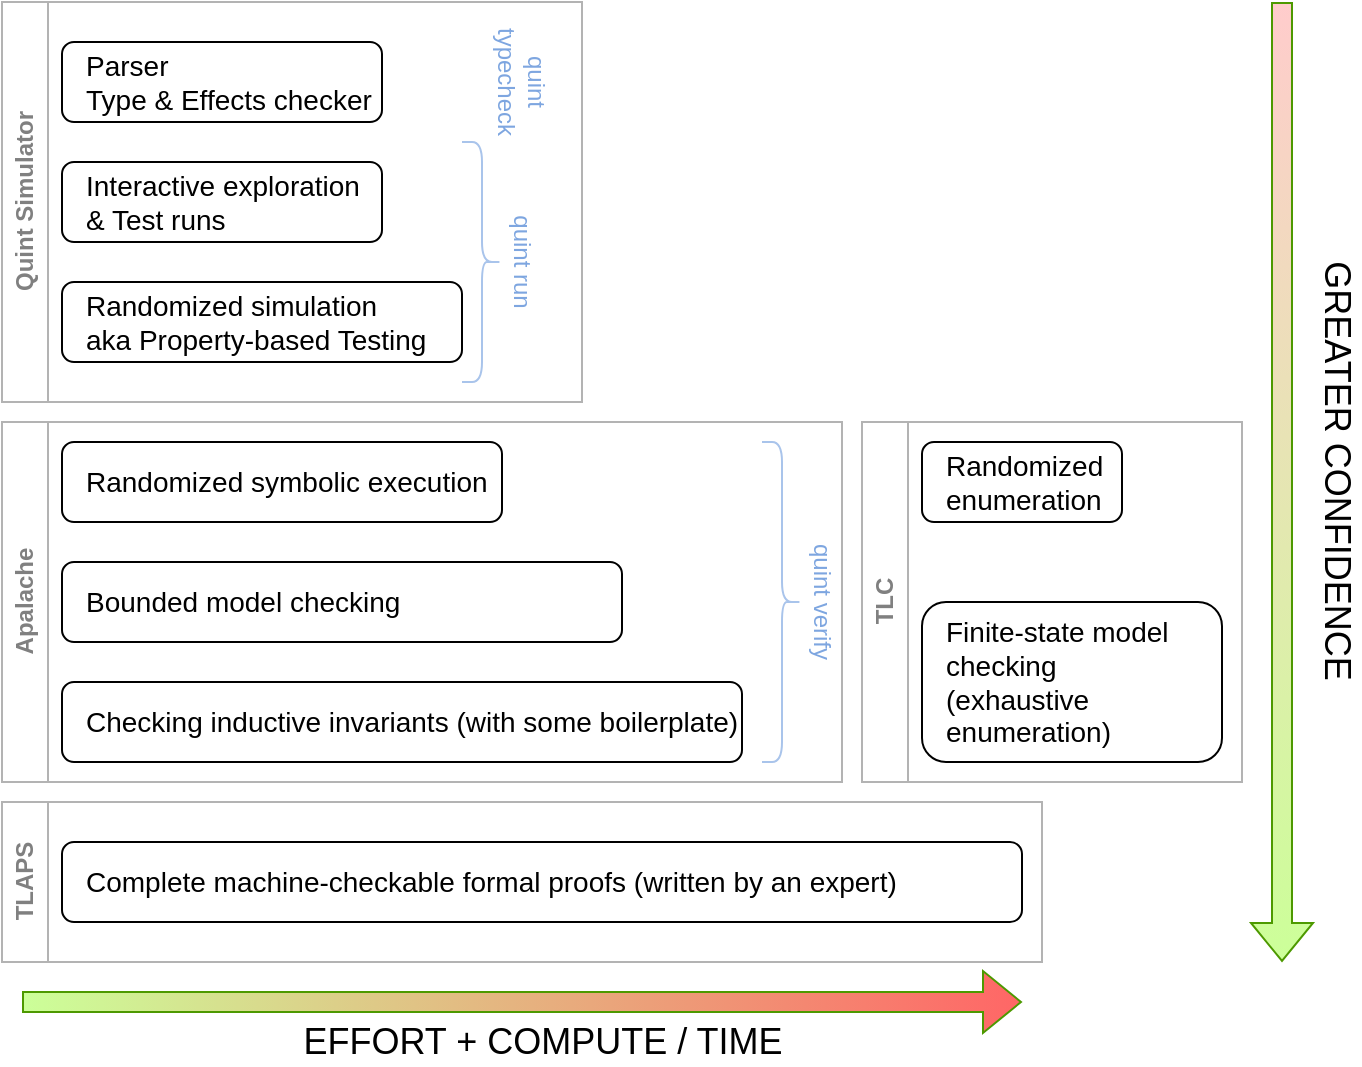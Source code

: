 <mxfile version="24.6.4" type="device" pages="2">
  <diagram name="Page-1" id="x3AHU2q4Q6_sJNELVDLU">
    <mxGraphModel dx="869" dy="444" grid="1" gridSize="10" guides="1" tooltips="1" connect="1" arrows="1" fold="1" page="1" pageScale="1" pageWidth="827" pageHeight="1169" math="0" shadow="0">
      <root>
        <mxCell id="0" />
        <mxCell id="1" parent="0" />
        <mxCell id="OzeTVYTF-CJIB7F1qwKY-2" value="&lt;span style=&quot;font-size: 14px;&quot;&gt;Randomized simulation&lt;/span&gt;&lt;div&gt;&lt;span style=&quot;font-size: 14px;&quot;&gt;aka Property-based Testing&lt;/span&gt;&lt;/div&gt;" style="rounded=1;whiteSpace=wrap;html=1;align=left;spacingLeft=10;" vertex="1" parent="1">
          <mxGeometry x="160" y="200" width="200" height="40" as="geometry" />
        </mxCell>
        <mxCell id="OzeTVYTF-CJIB7F1qwKY-3" value="&lt;span style=&quot;font-size: 14px;&quot;&gt;Randomized symbolic execution&lt;/span&gt;" style="rounded=1;whiteSpace=wrap;html=1;align=left;spacingLeft=10;" vertex="1" parent="1">
          <mxGeometry x="160" y="280" width="220" height="40" as="geometry" />
        </mxCell>
        <mxCell id="OzeTVYTF-CJIB7F1qwKY-11" value="" style="shape=flexArrow;endArrow=classic;html=1;rounded=0;fillColor=#FFCCCC;strokeColor=#4D9900;gradientColor=#CCFF99;" edge="1" parent="1">
          <mxGeometry width="50" height="50" relative="1" as="geometry">
            <mxPoint x="770" y="60" as="sourcePoint" />
            <mxPoint x="770" y="540" as="targetPoint" />
          </mxGeometry>
        </mxCell>
        <mxCell id="OzeTVYTF-CJIB7F1qwKY-12" value="GREATER CONFIDENCE" style="edgeLabel;html=1;align=center;verticalAlign=middle;resizable=0;points=[];rotation=90;fontSize=18;" vertex="1" connectable="0" parent="OzeTVYTF-CJIB7F1qwKY-11">
          <mxGeometry x="-0.077" y="5" relative="1" as="geometry">
            <mxPoint x="23" y="12" as="offset" />
          </mxGeometry>
        </mxCell>
        <mxCell id="OzeTVYTF-CJIB7F1qwKY-14" value="Apalache" style="swimlane;horizontal=0;whiteSpace=wrap;html=1;strokeColor=#B3B3B3;fontColor=#808080;" vertex="1" parent="1">
          <mxGeometry x="130" y="270" width="420" height="180" as="geometry" />
        </mxCell>
        <mxCell id="OzeTVYTF-CJIB7F1qwKY-4" value="&lt;span style=&quot;font-size: 14px;&quot;&gt;Bounded model checking&lt;/span&gt;" style="rounded=1;whiteSpace=wrap;html=1;align=left;spacingLeft=10;" vertex="1" parent="OzeTVYTF-CJIB7F1qwKY-14">
          <mxGeometry x="30" y="70" width="280" height="40" as="geometry" />
        </mxCell>
        <mxCell id="OzeTVYTF-CJIB7F1qwKY-5" value="&lt;font style=&quot;font-size: 14px;&quot;&gt;Checking inductive invariants (with some boilerplate)&lt;/font&gt;" style="rounded=1;whiteSpace=wrap;html=1;align=left;spacingLeft=10;" vertex="1" parent="OzeTVYTF-CJIB7F1qwKY-14">
          <mxGeometry x="30" y="130" width="340" height="40" as="geometry" />
        </mxCell>
        <mxCell id="OzeTVYTF-CJIB7F1qwKY-18" value="" style="shape=curlyBracket;whiteSpace=wrap;html=1;rounded=1;flipH=1;labelPosition=right;verticalLabelPosition=middle;align=left;verticalAlign=middle;fontColor=#999999;strokeColor=#A9C4EB;" vertex="1" parent="OzeTVYTF-CJIB7F1qwKY-14">
          <mxGeometry x="380" y="10" width="20" height="160" as="geometry" />
        </mxCell>
        <mxCell id="OzeTVYTF-CJIB7F1qwKY-20" value="&lt;font color=&quot;#7ea6e0&quot;&gt;quint verify&lt;/font&gt;" style="text;html=1;align=center;verticalAlign=middle;whiteSpace=wrap;rounded=0;rotation=90;" vertex="1" parent="OzeTVYTF-CJIB7F1qwKY-14">
          <mxGeometry x="370" y="75" width="80" height="30" as="geometry" />
        </mxCell>
        <mxCell id="OzeTVYTF-CJIB7F1qwKY-15" value="Quint Simulator" style="swimlane;horizontal=0;whiteSpace=wrap;html=1;strokeColor=#B3B3B3;fontColor=#808080;" vertex="1" parent="1">
          <mxGeometry x="130" y="60" width="290" height="200" as="geometry">
            <mxRectangle x="130" y="110" width="40" height="110" as="alternateBounds" />
          </mxGeometry>
        </mxCell>
        <mxCell id="OzeTVYTF-CJIB7F1qwKY-1" value="&lt;span style=&quot;font-size: 14px;&quot;&gt;Parser&lt;/span&gt;&lt;div&gt;&lt;span style=&quot;font-size: 14px;&quot;&gt;Type &amp;amp; Effects checker&lt;/span&gt;&lt;/div&gt;" style="rounded=1;whiteSpace=wrap;html=1;align=left;spacingLeft=10;" vertex="1" parent="OzeTVYTF-CJIB7F1qwKY-15">
          <mxGeometry x="30" y="20" width="160" height="40" as="geometry" />
        </mxCell>
        <mxCell id="OzeTVYTF-CJIB7F1qwKY-16" value="&lt;font style=&quot;font-size: 14px;&quot;&gt;Interactive exploration&lt;/font&gt;&lt;div&gt;&lt;font style=&quot;font-size: 14px;&quot;&gt;&amp;amp; Test runs&lt;/font&gt;&lt;/div&gt;" style="rounded=1;whiteSpace=wrap;html=1;align=left;spacingLeft=10;" vertex="1" parent="OzeTVYTF-CJIB7F1qwKY-15">
          <mxGeometry x="30" y="80" width="160" height="40" as="geometry" />
        </mxCell>
        <mxCell id="OzeTVYTF-CJIB7F1qwKY-17" value="" style="shape=curlyBracket;whiteSpace=wrap;html=1;rounded=1;flipH=1;labelPosition=right;verticalLabelPosition=middle;align=left;verticalAlign=middle;fontColor=#999999;strokeColor=#A9C4EB;" vertex="1" parent="OzeTVYTF-CJIB7F1qwKY-15">
          <mxGeometry x="230" y="70" width="20" height="120" as="geometry" />
        </mxCell>
        <mxCell id="OzeTVYTF-CJIB7F1qwKY-19" value="&lt;font color=&quot;#7ea6e0&quot;&gt;quint run&lt;/font&gt;" style="text;html=1;align=center;verticalAlign=middle;whiteSpace=wrap;rounded=0;rotation=90;" vertex="1" parent="OzeTVYTF-CJIB7F1qwKY-15">
          <mxGeometry x="230" y="115" width="60" height="30" as="geometry" />
        </mxCell>
        <mxCell id="OzeTVYTF-CJIB7F1qwKY-27" value="&lt;font color=&quot;#7ea6e0&quot;&gt;quint typecheck&lt;/font&gt;" style="text;html=1;align=center;verticalAlign=middle;whiteSpace=wrap;rounded=0;rotation=90;" vertex="1" parent="OzeTVYTF-CJIB7F1qwKY-15">
          <mxGeometry x="230" y="25" width="60" height="30" as="geometry" />
        </mxCell>
        <mxCell id="OzeTVYTF-CJIB7F1qwKY-21" value="&lt;span style=&quot;font-size: 14px;&quot;&gt;Complete machine-checkable formal proofs (written by an expert)&lt;/span&gt;" style="rounded=1;whiteSpace=wrap;html=1;align=left;spacingLeft=10;" vertex="1" parent="1">
          <mxGeometry x="160" y="480" width="480" height="40" as="geometry" />
        </mxCell>
        <mxCell id="OzeTVYTF-CJIB7F1qwKY-22" value="TLAPS" style="swimlane;horizontal=0;whiteSpace=wrap;html=1;strokeColor=#B3B3B3;fontColor=#808080;" vertex="1" parent="1">
          <mxGeometry x="130" y="460" width="520" height="80" as="geometry" />
        </mxCell>
        <mxCell id="OzeTVYTF-CJIB7F1qwKY-28" value="" style="shape=flexArrow;endArrow=classic;html=1;rounded=0;fillColor=#FF6666;strokeColor=#4D9900;gradientColor=#CCFF99;gradientDirection=west;" edge="1" parent="1">
          <mxGeometry width="50" height="50" relative="1" as="geometry">
            <mxPoint x="140" y="560" as="sourcePoint" />
            <mxPoint x="640" y="560" as="targetPoint" />
          </mxGeometry>
        </mxCell>
        <mxCell id="OzeTVYTF-CJIB7F1qwKY-29" value="EFFORT + COMPUTE / TIME" style="edgeLabel;html=1;align=center;verticalAlign=middle;resizable=0;points=[];rotation=0;fontSize=18;" vertex="1" connectable="0" parent="OzeTVYTF-CJIB7F1qwKY-28">
          <mxGeometry x="-0.077" y="5" relative="1" as="geometry">
            <mxPoint x="29" y="25" as="offset" />
          </mxGeometry>
        </mxCell>
        <mxCell id="OzeTVYTF-CJIB7F1qwKY-30" value="TLC" style="swimlane;horizontal=0;whiteSpace=wrap;html=1;strokeColor=#B3B3B3;fontColor=#808080;" vertex="1" parent="1">
          <mxGeometry x="560" y="270" width="190" height="180" as="geometry" />
        </mxCell>
        <mxCell id="OzeTVYTF-CJIB7F1qwKY-31" value="&lt;span style=&quot;font-size: 14px;&quot;&gt;Randomized&lt;/span&gt;&lt;div&gt;&lt;span style=&quot;font-size: 14px;&quot;&gt;enumeration&lt;/span&gt;&lt;/div&gt;" style="rounded=1;whiteSpace=wrap;html=1;align=left;spacingLeft=10;" vertex="1" parent="OzeTVYTF-CJIB7F1qwKY-30">
          <mxGeometry x="30" y="10" width="100" height="40" as="geometry" />
        </mxCell>
        <mxCell id="OzeTVYTF-CJIB7F1qwKY-32" value="&lt;div&gt;&lt;span style=&quot;font-size: 14px;&quot;&gt;Finite-state model checking&lt;/span&gt;&lt;/div&gt;&lt;div&gt;&lt;span style=&quot;font-size: 14px;&quot;&gt;(exhaustive enumeration)&lt;/span&gt;&lt;/div&gt;" style="rounded=1;whiteSpace=wrap;html=1;align=left;spacingLeft=10;" vertex="1" parent="OzeTVYTF-CJIB7F1qwKY-30">
          <mxGeometry x="30" y="90" width="150" height="80" as="geometry" />
        </mxCell>
      </root>
    </mxGraphModel>
  </diagram>
  <diagram id="NV-H_fDKxa6srls5Hkrf" name="Page-2">
    <mxGraphModel dx="1434" dy="733" grid="1" gridSize="10" guides="1" tooltips="1" connect="1" arrows="1" fold="1" page="1" pageScale="1" pageWidth="827" pageHeight="1169" math="0" shadow="0">
      <root>
        <mxCell id="0" />
        <mxCell id="1" parent="0" />
        <mxCell id="7muq7BeH3n2kPKs7xpSz-1" value="" style="endArrow=none;html=1;rounded=0;" edge="1" parent="1">
          <mxGeometry width="50" height="50" relative="1" as="geometry">
            <mxPoint x="80" y="120" as="sourcePoint" />
            <mxPoint x="760" y="120" as="targetPoint" />
          </mxGeometry>
        </mxCell>
        <mxCell id="7muq7BeH3n2kPKs7xpSz-2" value="" style="endArrow=none;html=1;rounded=0;" edge="1" parent="1">
          <mxGeometry width="50" height="50" relative="1" as="geometry">
            <mxPoint x="80" y="200" as="sourcePoint" />
            <mxPoint x="760" y="200" as="targetPoint" />
          </mxGeometry>
        </mxCell>
        <mxCell id="7muq7BeH3n2kPKs7xpSz-3" value="" style="endArrow=none;html=1;rounded=0;" edge="1" parent="1">
          <mxGeometry width="50" height="50" relative="1" as="geometry">
            <mxPoint x="760" y="280" as="sourcePoint" />
            <mxPoint x="760" y="280" as="targetPoint" />
          </mxGeometry>
        </mxCell>
        <mxCell id="7muq7BeH3n2kPKs7xpSz-4" value="" style="endArrow=none;html=1;rounded=0;" edge="1" parent="1">
          <mxGeometry width="50" height="50" relative="1" as="geometry">
            <mxPoint x="80" y="360" as="sourcePoint" />
            <mxPoint x="760" y="360" as="targetPoint" />
          </mxGeometry>
        </mxCell>
        <mxCell id="7muq7BeH3n2kPKs7xpSz-5" value="" style="endArrow=none;html=1;rounded=0;" edge="1" parent="1">
          <mxGeometry width="50" height="50" relative="1" as="geometry">
            <mxPoint x="80" y="440" as="sourcePoint" />
            <mxPoint x="760" y="440" as="targetPoint" />
          </mxGeometry>
        </mxCell>
        <mxCell id="7muq7BeH3n2kPKs7xpSz-8" value="&lt;font style=&quot;font-size: 20px;&quot;&gt;n1&lt;/font&gt;" style="text;html=1;align=center;verticalAlign=middle;whiteSpace=wrap;rounded=0;" vertex="1" parent="1">
          <mxGeometry x="20" y="100" width="60" height="30" as="geometry" />
        </mxCell>
        <mxCell id="7muq7BeH3n2kPKs7xpSz-9" value="&lt;font style=&quot;font-size: 20px;&quot;&gt;n2&lt;/font&gt;" style="text;html=1;align=center;verticalAlign=middle;whiteSpace=wrap;rounded=0;" vertex="1" parent="1">
          <mxGeometry x="20" y="180" width="60" height="30" as="geometry" />
        </mxCell>
        <mxCell id="7muq7BeH3n2kPKs7xpSz-10" value="&lt;font style=&quot;font-size: 20px;&quot;&gt;n3&lt;/font&gt;" style="text;html=1;align=center;verticalAlign=middle;whiteSpace=wrap;rounded=0;" vertex="1" parent="1">
          <mxGeometry x="20" y="260" width="60" height="30" as="geometry" />
        </mxCell>
        <mxCell id="7muq7BeH3n2kPKs7xpSz-11" value="&lt;font style=&quot;font-size: 20px;&quot;&gt;n4&lt;/font&gt;" style="text;html=1;align=center;verticalAlign=middle;whiteSpace=wrap;rounded=0;" vertex="1" parent="1">
          <mxGeometry x="20" y="340" width="60" height="30" as="geometry" />
        </mxCell>
        <mxCell id="7muq7BeH3n2kPKs7xpSz-12" value="&lt;font style=&quot;font-size: 20px;&quot;&gt;n5&lt;/font&gt;" style="text;html=1;align=center;verticalAlign=middle;whiteSpace=wrap;rounded=0;fontColor=#CC0000;" vertex="1" parent="1">
          <mxGeometry x="20" y="420" width="60" height="30" as="geometry" />
        </mxCell>
        <mxCell id="7muq7BeH3n2kPKs7xpSz-14" value="" style="endArrow=classic;html=1;rounded=0;strokeWidth=2;fillColor=#008a00;strokeColor=#005700;" edge="1" parent="1">
          <mxGeometry width="50" height="50" relative="1" as="geometry">
            <mxPoint x="90" y="120" as="sourcePoint" />
            <mxPoint x="160" y="360" as="targetPoint" />
          </mxGeometry>
        </mxCell>
        <mxCell id="7muq7BeH3n2kPKs7xpSz-15" value="Proposal(0, val_b1, ...)" style="text;html=1;align=center;verticalAlign=middle;whiteSpace=wrap;rounded=0;fontSize=15;" vertex="1" parent="1">
          <mxGeometry x="160" y="310" width="160" height="30" as="geometry" />
        </mxCell>
        <mxCell id="7muq7BeH3n2kPKs7xpSz-16" value="" style="endArrow=classic;html=1;rounded=0;fillColor=#0050ef;strokeColor=#001DBC;strokeWidth=2;" edge="1" parent="1">
          <mxGeometry width="50" height="50" relative="1" as="geometry">
            <mxPoint x="160" y="360" as="sourcePoint" />
            <mxPoint x="450" y="440" as="targetPoint" />
            <Array as="points">
              <mxPoint x="170" y="420" />
            </Array>
          </mxGeometry>
        </mxCell>
        <mxCell id="7muq7BeH3n2kPKs7xpSz-17" value="Commit(0, 1, val_b1)" style="text;html=1;align=center;verticalAlign=middle;whiteSpace=wrap;rounded=0;fontSize=15;" vertex="1" parent="1">
          <mxGeometry x="160" y="380" width="160" height="30" as="geometry" />
        </mxCell>
        <mxCell id="7muq7BeH3n2kPKs7xpSz-18" value="" style="endArrow=none;html=1;rounded=0;" edge="1" parent="1">
          <mxGeometry width="50" height="50" relative="1" as="geometry">
            <mxPoint x="80" y="40" as="sourcePoint" />
            <mxPoint x="760" y="40" as="targetPoint" />
          </mxGeometry>
        </mxCell>
        <mxCell id="7muq7BeH3n2kPKs7xpSz-19" value="&lt;font style=&quot;font-size: 20px;&quot;&gt;n0&lt;/font&gt;" style="text;html=1;align=center;verticalAlign=middle;whiteSpace=wrap;rounded=0;" vertex="1" parent="1">
          <mxGeometry x="20" y="20" width="60" height="30" as="geometry" />
        </mxCell>
        <mxCell id="7muq7BeH3n2kPKs7xpSz-20" value="" style="endArrow=classic;html=1;rounded=0;strokeWidth=2;fillColor=#008a00;strokeColor=#005700;" edge="1" parent="1">
          <mxGeometry width="50" height="50" relative="1" as="geometry">
            <mxPoint x="90" y="120" as="sourcePoint" />
            <mxPoint x="240" y="40" as="targetPoint" />
          </mxGeometry>
        </mxCell>
        <mxCell id="7muq7BeH3n2kPKs7xpSz-21" value="Proposal(0, val_b1, ...)" style="text;html=1;align=center;verticalAlign=middle;whiteSpace=wrap;rounded=0;fontSize=15;" vertex="1" parent="1">
          <mxGeometry x="150" y="80" width="160" height="30" as="geometry" />
        </mxCell>
        <mxCell id="7muq7BeH3n2kPKs7xpSz-23" value="Commit(0, 1, val_b1)" style="text;html=1;align=center;verticalAlign=middle;whiteSpace=wrap;rounded=0;fontSize=15;" vertex="1" parent="1">
          <mxGeometry x="300" y="380" width="160" height="30" as="geometry" />
        </mxCell>
        <mxCell id="7muq7BeH3n2kPKs7xpSz-25" value="" style="curved=1;endArrow=classic;html=1;rounded=0;fillColor=#008a00;strokeColor=#005700;strokeWidth=2;" edge="1" parent="1">
          <mxGeometry width="50" height="50" relative="1" as="geometry">
            <mxPoint x="90" y="120" as="sourcePoint" />
            <mxPoint x="320" y="120" as="targetPoint" />
            <Array as="points">
              <mxPoint x="150" y="150" />
              <mxPoint x="180" y="150" />
              <mxPoint x="240" y="150" />
              <mxPoint x="280" y="150" />
            </Array>
          </mxGeometry>
        </mxCell>
        <mxCell id="7muq7BeH3n2kPKs7xpSz-26" value="Proposal(0, val_b1, ...)" style="text;html=1;align=center;verticalAlign=middle;whiteSpace=wrap;rounded=0;fontSize=15;" vertex="1" parent="1">
          <mxGeometry x="200" y="150" width="160" height="30" as="geometry" />
        </mxCell>
        <mxCell id="7muq7BeH3n2kPKs7xpSz-27" value="" style="endArrow=classic;html=1;rounded=0;fillColor=#0050ef;strokeColor=#001DBC;strokeWidth=2;" edge="1" parent="1">
          <mxGeometry width="50" height="50" relative="1" as="geometry">
            <mxPoint x="320" y="120" as="sourcePoint" />
            <mxPoint x="470" y="440" as="targetPoint" />
            <Array as="points">
              <mxPoint x="450" y="240" />
            </Array>
          </mxGeometry>
        </mxCell>
        <mxCell id="7muq7BeH3n2kPKs7xpSz-28" value="Commit(0, 1, val_b1)" style="text;html=1;align=center;verticalAlign=middle;whiteSpace=wrap;rounded=0;fontSize=15;" vertex="1" parent="1">
          <mxGeometry x="290" y="400" width="160" height="30" as="geometry" />
        </mxCell>
        <mxCell id="7muq7BeH3n2kPKs7xpSz-29" value="" style="endArrow=classic;html=1;rounded=0;fillColor=#008a00;strokeColor=#005700;strokeWidth=2;" edge="1" parent="1">
          <mxGeometry width="50" height="50" relative="1" as="geometry">
            <mxPoint x="90" y="120" as="sourcePoint" />
            <mxPoint x="400" y="280" as="targetPoint" />
          </mxGeometry>
        </mxCell>
        <mxCell id="7muq7BeH3n2kPKs7xpSz-30" value="Proposal(0, val_b1, ...)" style="text;html=1;align=center;verticalAlign=middle;whiteSpace=wrap;rounded=0;fontSize=15;" vertex="1" parent="1">
          <mxGeometry x="140" y="220" width="160" height="30" as="geometry" />
        </mxCell>
        <mxCell id="7muq7BeH3n2kPKs7xpSz-32" value="" style="endArrow=classic;html=1;rounded=0;fillColor=#0050ef;strokeColor=#001DBC;strokeWidth=2;" edge="1" parent="1">
          <mxGeometry width="50" height="50" relative="1" as="geometry">
            <mxPoint x="400" y="280" as="sourcePoint" />
            <mxPoint x="460" y="440" as="targetPoint" />
            <Array as="points">
              <mxPoint x="440" y="300" />
            </Array>
          </mxGeometry>
        </mxCell>
        <mxCell id="7muq7BeH3n2kPKs7xpSz-33" value="Commit(0, 1, val_b1)" style="text;html=1;align=center;verticalAlign=middle;whiteSpace=wrap;rounded=0;fontSize=15;" vertex="1" parent="1">
          <mxGeometry x="160" y="360" width="160" height="30" as="geometry" />
        </mxCell>
        <mxCell id="7muq7BeH3n2kPKs7xpSz-35" value="" style="endArrow=classic;html=1;rounded=0;fillColor=#0050ef;strokeColor=#001DBC;strokeWidth=2;" edge="1" parent="1">
          <mxGeometry width="50" height="50" relative="1" as="geometry">
            <mxPoint x="240" y="40" as="sourcePoint" />
            <mxPoint x="480" y="440" as="targetPoint" />
            <Array as="points">
              <mxPoint x="400" y="70" />
              <mxPoint x="470" y="240" />
            </Array>
          </mxGeometry>
        </mxCell>
        <mxCell id="7muq7BeH3n2kPKs7xpSz-36" value="" style="endArrow=classic;html=1;rounded=0;fillColor=#fa6800;strokeColor=#C73500;strokeWidth=2;" edge="1" parent="1">
          <mxGeometry width="50" height="50" relative="1" as="geometry">
            <mxPoint x="490" y="440" as="sourcePoint" />
            <mxPoint x="560" y="360" as="targetPoint" />
          </mxGeometry>
        </mxCell>
        <mxCell id="7muq7BeH3n2kPKs7xpSz-37" value="NewView({&lt;div&gt;&amp;nbsp; justification: CommitQC({&lt;div&gt;&amp;nbsp; &amp;nbsp; vote: { block_number: 0,&lt;div&gt;&lt;div style=&quot;&quot;&gt;&lt;span style=&quot;background-color: initial;&quot;&gt;&amp;nbsp; &amp;nbsp; &amp;nbsp; view: 1,&lt;/span&gt;&lt;span style=&quot;background-color: initial;&quot;&gt;&amp;nbsp;block_hash: val_b1&lt;/span&gt;&lt;/div&gt;&lt;div style=&quot;&quot;&gt;&lt;span style=&quot;background-color: initial;&quot;&gt;&amp;nbsp; &amp;nbsp; },&lt;/span&gt;&lt;/div&gt;&lt;div&gt;&lt;div&gt;&amp;nbsp; &amp;nbsp; agg_sig: Set(n0, n1, n3, n4, n5)&lt;/div&gt;&lt;div&gt;&amp;nbsp; }),&lt;/div&gt;&lt;div&gt;&amp;nbsp; sig: n5&lt;/div&gt;&lt;div&gt;})&lt;/div&gt;&lt;/div&gt;&lt;/div&gt;&lt;/div&gt;&lt;/div&gt;" style="text;html=1;align=left;verticalAlign=middle;whiteSpace=wrap;rounded=0;fontSize=15;fillColor=#f9f7ed;strokeColor=none;" vertex="1" parent="1">
          <mxGeometry x="550" y="380" width="290" height="192.5" as="geometry" />
        </mxCell>
        <mxCell id="7muq7BeH3n2kPKs7xpSz-39" value="&lt;font style=&quot;font-size: 18px;&quot;&gt;Byzantine&lt;/font&gt;" style="text;html=1;align=center;verticalAlign=middle;whiteSpace=wrap;rounded=0;fontColor=#CC0000;fontSize=18;" vertex="1" parent="1">
          <mxGeometry x="20" y="450" width="70" height="30" as="geometry" />
        </mxCell>
        <mxCell id="7muq7BeH3n2kPKs7xpSz-42" value="" style="endArrow=none;html=1;rounded=0;" edge="1" parent="1">
          <mxGeometry width="50" height="50" relative="1" as="geometry">
            <mxPoint x="80" y="280" as="sourcePoint" />
            <mxPoint x="760" y="280" as="targetPoint" />
          </mxGeometry>
        </mxCell>
        <mxCell id="7muq7BeH3n2kPKs7xpSz-43" value="&lt;span style=&quot;background-color: rgb(255, 242, 204);&quot;&gt;&lt;span style=&quot;color: rgb(0, 0, 0); font-family: Helvetica; font-size: 15px; font-style: normal; font-variant-ligatures: normal; font-variant-caps: normal; font-weight: 400; letter-spacing: normal; orphans: 2; text-align: left; text-indent: 0px; text-transform: none; widows: 2; word-spacing: 0px; -webkit-text-stroke-width: 0px; white-space: normal; text-decoration-thickness: initial; text-decoration-style: initial; text-decoration-color: initial; float: none; display: inline !important;&quot;&gt;committed_blocks: [&amp;nbsp;&lt;/span&gt;&lt;span style=&quot;forced-color-adjust: none; color: rgb(0, 0, 0); font-family: Helvetica; font-size: 15px; font-style: normal; font-variant-ligatures: normal; font-variant-caps: normal; font-weight: 400; letter-spacing: normal; orphans: 2; text-align: left; text-indent: 0px; text-transform: none; widows: 2; word-spacing: 0px; -webkit-text-stroke-width: 0px; white-space: normal; text-decoration-thickness: initial; text-decoration-style: initial; text-decoration-color: initial;&quot;&gt;{&lt;/span&gt;&lt;/span&gt;&lt;div style=&quot;forced-color-adjust: none; color: rgb(0, 0, 0); font-family: Helvetica; font-size: 15px; font-style: normal; font-variant-ligatures: normal; font-variant-caps: normal; font-weight: 400; letter-spacing: normal; orphans: 2; text-align: left; text-indent: 0px; text-transform: none; widows: 2; word-spacing: 0px; -webkit-text-stroke-width: 0px; white-space: normal; text-decoration-thickness: initial; text-decoration-style: initial; text-decoration-color: initial;&quot;&gt;&lt;span style=&quot;forced-color-adjust: none; background-color: rgb(255, 242, 204);&quot;&gt;&amp;nbsp; block: val_b1,&lt;/span&gt;&lt;/div&gt;&lt;div style=&quot;forced-color-adjust: none; color: rgb(0, 0, 0); font-family: Helvetica; font-size: 15px; font-style: normal; font-variant-ligatures: normal; font-variant-caps: normal; font-weight: 400; letter-spacing: normal; orphans: 2; text-align: left; text-indent: 0px; text-transform: none; widows: 2; word-spacing: 0px; -webkit-text-stroke-width: 0px; white-space: normal; text-decoration-thickness: initial; text-decoration-style: initial; text-decoration-color: initial;&quot;&gt;&lt;span style=&quot;background-color: rgb(255, 242, 204);&quot;&gt;&amp;nbsp; commit_qc: {&lt;/span&gt;&lt;/div&gt;&lt;div style=&quot;forced-color-adjust: none; color: rgb(0, 0, 0); font-family: Helvetica; font-size: 15px; font-style: normal; font-variant-ligatures: normal; font-variant-caps: normal; font-weight: 400; letter-spacing: normal; orphans: 2; text-align: left; text-indent: 0px; text-transform: none; widows: 2; word-spacing: 0px; -webkit-text-stroke-width: 0px; white-space: normal; text-decoration-thickness: initial; text-decoration-style: initial; text-decoration-color: initial;&quot;&gt;&lt;span style=&quot;background-color: rgb(255, 242, 204);&quot;&gt;&amp;nbsp; &amp;nbsp; agg_sig: Set(n0, n1, n3, n4, n5),&lt;/span&gt;&lt;/div&gt;&lt;div style=&quot;forced-color-adjust: none; color: rgb(0, 0, 0); font-family: Helvetica; font-size: 15px; font-style: normal; font-variant-ligatures: normal; font-variant-caps: normal; font-weight: 400; letter-spacing: normal; orphans: 2; text-align: left; text-indent: 0px; text-transform: none; widows: 2; word-spacing: 0px; -webkit-text-stroke-width: 0px; white-space: normal; text-decoration-thickness: initial; text-decoration-style: initial; text-decoration-color: initial;&quot;&gt;&lt;span style=&quot;background-color: rgb(255, 242, 204);&quot;&gt;&amp;nbsp; &amp;nbsp; vote: { block_hash: val_b1,&lt;/span&gt;&lt;/div&gt;&lt;div style=&quot;forced-color-adjust: none; color: rgb(0, 0, 0); font-family: Helvetica; font-size: 15px; font-style: normal; font-variant-ligatures: normal; font-variant-caps: normal; font-weight: 400; letter-spacing: normal; orphans: 2; text-align: left; text-indent: 0px; text-transform: none; widows: 2; word-spacing: 0px; -webkit-text-stroke-width: 0px; white-space: normal; text-decoration-thickness: initial; text-decoration-style: initial; text-decoration-color: initial;&quot;&gt;&lt;span style=&quot;background-color: rgb(255, 242, 204);&quot;&gt;&amp;nbsp; &amp;nbsp; &amp;nbsp; block_number: 0, view: 1 }&lt;/span&gt;&lt;/div&gt;&lt;div style=&quot;forced-color-adjust: none; color: rgb(0, 0, 0); font-family: Helvetica; font-size: 15px; font-style: normal; font-variant-ligatures: normal; font-variant-caps: normal; font-weight: 400; letter-spacing: normal; orphans: 2; text-align: left; text-indent: 0px; text-transform: none; widows: 2; word-spacing: 0px; -webkit-text-stroke-width: 0px; white-space: normal; text-decoration-thickness: initial; text-decoration-style: initial; text-decoration-color: initial;&quot;&gt;&lt;span style=&quot;background-color: rgb(255, 242, 204);&quot;&gt;&amp;nbsp; }&lt;br style=&quot;forced-color-adjust: none;&quot;&gt;&lt;/span&gt;&lt;div style=&quot;forced-color-adjust: none;&quot;&gt;&lt;div style=&quot;forced-color-adjust: none;&quot;&gt;&lt;span style=&quot;background-color: rgb(255, 242, 204);&quot;&gt;} ]&lt;/span&gt;&lt;/div&gt;&lt;/div&gt;&lt;/div&gt;" style="text;whiteSpace=wrap;html=1;fillColor=#FFF2CC;strokeColor=none;" vertex="1" parent="1">
          <mxGeometry x="590" y="190" width="260" height="170" as="geometry" />
        </mxCell>
      </root>
    </mxGraphModel>
  </diagram>
</mxfile>
